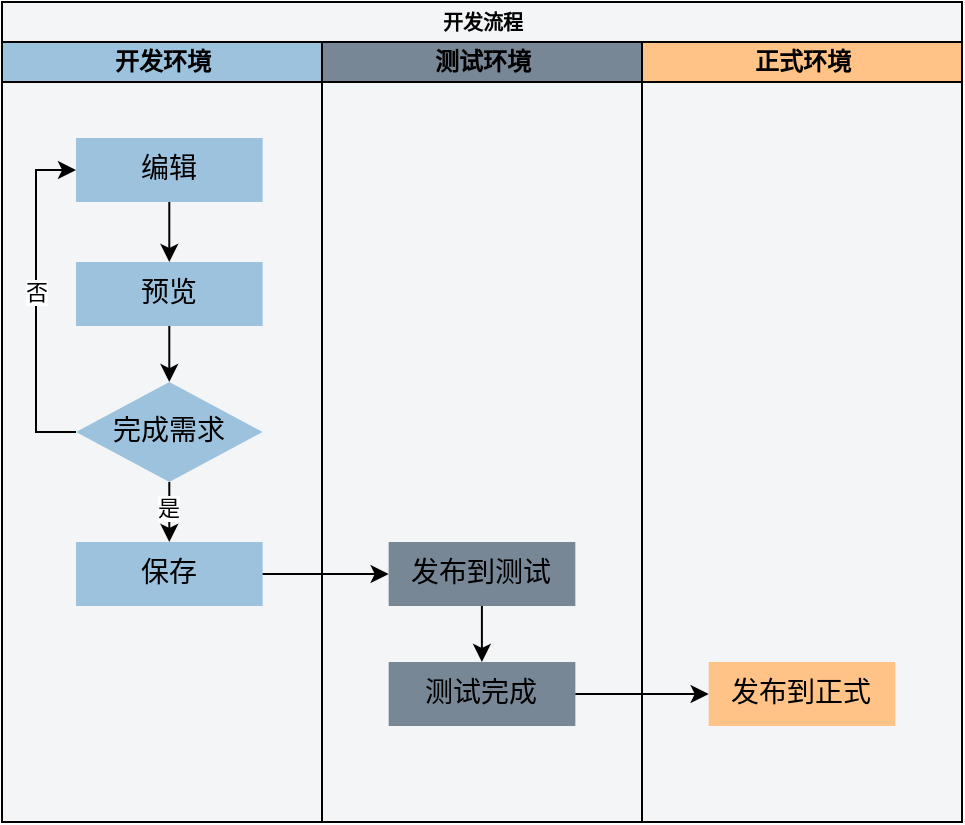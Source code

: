 <mxfile version="24.6.4" type="github">
  <diagram name="Page-1" id="74e2e168-ea6b-b213-b513-2b3c1d86103e">
    <mxGraphModel dx="956" dy="523" grid="1" gridSize="10" guides="1" tooltips="1" connect="1" arrows="1" fold="1" page="1" pageScale="1" pageWidth="850" pageHeight="1100" background="none" math="0" shadow="0">
      <root>
        <mxCell id="0" />
        <mxCell id="1" parent="0" />
        <mxCell id="77e6c97f196da883-1" value="&lt;font style=&quot;font-size: 10px;&quot;&gt;开发流程&lt;/font&gt;" style="swimlane;html=1;childLayout=stackLayout;startSize=20;rounded=0;shadow=0;labelBackgroundColor=none;strokeWidth=1;fontFamily=Verdana;fontSize=8;align=center;fillColor=#f3f5f7;strokeColor=default;swimlaneFillColor=#f3f5f7;" parent="1" vertex="1">
          <mxGeometry x="70" y="40" width="480" height="410" as="geometry">
            <mxRectangle x="70" y="40" width="70" height="20" as="alternateBounds" />
          </mxGeometry>
        </mxCell>
        <mxCell id="77e6c97f196da883-2" value="&lt;font style=&quot;font-size: 12px;&quot;&gt;开发环境&lt;/font&gt;" style="swimlane;html=1;startSize=20;fillColor=#9DC2DE;" parent="77e6c97f196da883-1" vertex="1">
          <mxGeometry y="20" width="160" height="390" as="geometry" />
        </mxCell>
        <mxCell id="YYDFMAxgsG2Qx_cfkvnm-2" value="" style="edgeStyle=orthogonalEdgeStyle;rounded=0;orthogonalLoop=1;jettySize=auto;html=1;" edge="1" parent="77e6c97f196da883-2" source="77e6c97f196da883-8" target="YYDFMAxgsG2Qx_cfkvnm-1">
          <mxGeometry relative="1" as="geometry" />
        </mxCell>
        <mxCell id="77e6c97f196da883-8" value="&lt;font style=&quot;font-size: 14px;&quot;&gt;编辑&lt;/font&gt;" style="rounded=0;whiteSpace=wrap;html=1;shadow=0;labelBackgroundColor=none;strokeWidth=1;fontFamily=Verdana;fontSize=8;align=center;strokeColor=none;fillColor=#9DC2DE;" parent="77e6c97f196da883-2" vertex="1">
          <mxGeometry x="37" y="48" width="93.33" height="32" as="geometry" />
        </mxCell>
        <mxCell id="YYDFMAxgsG2Qx_cfkvnm-5" value="" style="edgeStyle=orthogonalEdgeStyle;rounded=0;orthogonalLoop=1;jettySize=auto;html=1;" edge="1" parent="77e6c97f196da883-2" source="YYDFMAxgsG2Qx_cfkvnm-1" target="77e6c97f196da883-13">
          <mxGeometry relative="1" as="geometry" />
        </mxCell>
        <mxCell id="YYDFMAxgsG2Qx_cfkvnm-1" value="&lt;font style=&quot;font-size: 14px;&quot;&gt;预览&lt;/font&gt;" style="rounded=0;whiteSpace=wrap;html=1;shadow=0;labelBackgroundColor=none;strokeWidth=1;fontFamily=Verdana;fontSize=8;align=center;glass=0;strokeColor=none;fillColor=#9DC2DE;" vertex="1" parent="77e6c97f196da883-2">
          <mxGeometry x="37" y="110" width="93.33" height="32" as="geometry" />
        </mxCell>
        <mxCell id="YYDFMAxgsG2Qx_cfkvnm-7" value="" style="edgeStyle=orthogonalEdgeStyle;rounded=0;orthogonalLoop=1;jettySize=auto;html=1;entryX=0.5;entryY=0;entryDx=0;entryDy=0;" edge="1" parent="77e6c97f196da883-2" source="77e6c97f196da883-13" target="dNjiUNZJLr1TQURcCVdI-1">
          <mxGeometry relative="1" as="geometry">
            <mxPoint x="84" y="250" as="targetPoint" />
          </mxGeometry>
        </mxCell>
        <mxCell id="YYDFMAxgsG2Qx_cfkvnm-9" value="是" style="edgeLabel;html=1;align=center;verticalAlign=middle;resizable=0;points=[];" vertex="1" connectable="0" parent="YYDFMAxgsG2Qx_cfkvnm-7">
          <mxGeometry x="-0.161" y="-1" relative="1" as="geometry">
            <mxPoint as="offset" />
          </mxGeometry>
        </mxCell>
        <mxCell id="YYDFMAxgsG2Qx_cfkvnm-10" style="edgeStyle=orthogonalEdgeStyle;rounded=0;orthogonalLoop=1;jettySize=auto;html=1;exitX=0;exitY=0.5;exitDx=0;exitDy=0;entryX=0;entryY=0.5;entryDx=0;entryDy=0;" edge="1" parent="77e6c97f196da883-2" source="77e6c97f196da883-13" target="77e6c97f196da883-8">
          <mxGeometry relative="1" as="geometry" />
        </mxCell>
        <mxCell id="YYDFMAxgsG2Qx_cfkvnm-11" value="否" style="edgeLabel;html=1;align=center;verticalAlign=middle;resizable=0;points=[];" vertex="1" connectable="0" parent="YYDFMAxgsG2Qx_cfkvnm-10">
          <mxGeometry x="0.056" relative="1" as="geometry">
            <mxPoint as="offset" />
          </mxGeometry>
        </mxCell>
        <mxCell id="77e6c97f196da883-13" value="&lt;font style=&quot;font-size: 14px;&quot;&gt;完成需求&lt;/font&gt;" style="rhombus;whiteSpace=wrap;html=1;rounded=0;shadow=0;labelBackgroundColor=none;strokeWidth=1;fontFamily=Verdana;fontSize=8;align=center;strokeColor=none;fillColor=#9DC2DE;" parent="77e6c97f196da883-2" vertex="1">
          <mxGeometry x="37" y="170" width="93.33" height="50" as="geometry" />
        </mxCell>
        <mxCell id="dNjiUNZJLr1TQURcCVdI-1" value="&lt;span style=&quot;font-size: 14px;&quot;&gt;保存&lt;/span&gt;" style="rounded=0;whiteSpace=wrap;html=1;shadow=0;labelBackgroundColor=none;strokeWidth=1;fontFamily=Verdana;fontSize=8;align=center;glass=0;strokeColor=none;fillColor=#9DC2DE;" vertex="1" parent="77e6c97f196da883-2">
          <mxGeometry x="37" y="250" width="93.33" height="32" as="geometry" />
        </mxCell>
        <mxCell id="77e6c97f196da883-3" value="测试环境" style="swimlane;html=1;startSize=20;fillColor=#788796;" parent="77e6c97f196da883-1" vertex="1">
          <mxGeometry x="160" y="20" width="160" height="390" as="geometry" />
        </mxCell>
        <mxCell id="dNjiUNZJLr1TQURcCVdI-5" value="" style="edgeStyle=orthogonalEdgeStyle;rounded=0;orthogonalLoop=1;jettySize=auto;html=1;" edge="1" parent="77e6c97f196da883-3" source="dNjiUNZJLr1TQURcCVdI-2" target="dNjiUNZJLr1TQURcCVdI-4">
          <mxGeometry relative="1" as="geometry" />
        </mxCell>
        <mxCell id="dNjiUNZJLr1TQURcCVdI-2" value="&lt;span style=&quot;font-size: 14px;&quot;&gt;发布到测试&lt;/span&gt;" style="rounded=0;whiteSpace=wrap;html=1;shadow=0;labelBackgroundColor=none;strokeWidth=1;fontFamily=Verdana;fontSize=8;align=center;glass=0;fillColor=#788796;strokeColor=none;" vertex="1" parent="77e6c97f196da883-3">
          <mxGeometry x="33.33" y="250" width="93.33" height="32" as="geometry" />
        </mxCell>
        <mxCell id="dNjiUNZJLr1TQURcCVdI-4" value="&lt;span style=&quot;font-size: 14px;&quot;&gt;测试完成&lt;/span&gt;" style="rounded=0;whiteSpace=wrap;html=1;shadow=0;labelBackgroundColor=none;strokeWidth=1;fontFamily=Verdana;fontSize=8;align=center;glass=0;strokeColor=none;fillColor=#788796;" vertex="1" parent="77e6c97f196da883-3">
          <mxGeometry x="33.34" y="310" width="93.33" height="32" as="geometry" />
        </mxCell>
        <mxCell id="77e6c97f196da883-4" value="正式环境" style="swimlane;html=1;startSize=20;fillColor=#FFC387;" parent="77e6c97f196da883-1" vertex="1">
          <mxGeometry x="320" y="20" width="160" height="390" as="geometry" />
        </mxCell>
        <mxCell id="dNjiUNZJLr1TQURcCVdI-6" value="&lt;span style=&quot;font-size: 14px;&quot;&gt;发布到正式&lt;/span&gt;" style="rounded=0;whiteSpace=wrap;html=1;shadow=0;labelBackgroundColor=none;strokeWidth=1;fontFamily=Verdana;fontSize=8;align=center;glass=0;strokeColor=none;fillColor=#FFC387;" vertex="1" parent="77e6c97f196da883-4">
          <mxGeometry x="33.34" y="310" width="93.33" height="32" as="geometry" />
        </mxCell>
        <mxCell id="dNjiUNZJLr1TQURcCVdI-3" value="" style="edgeStyle=orthogonalEdgeStyle;rounded=0;orthogonalLoop=1;jettySize=auto;html=1;" edge="1" parent="77e6c97f196da883-1" source="dNjiUNZJLr1TQURcCVdI-1" target="dNjiUNZJLr1TQURcCVdI-2">
          <mxGeometry relative="1" as="geometry" />
        </mxCell>
        <mxCell id="dNjiUNZJLr1TQURcCVdI-7" value="" style="edgeStyle=orthogonalEdgeStyle;rounded=0;orthogonalLoop=1;jettySize=auto;html=1;" edge="1" parent="77e6c97f196da883-1" source="dNjiUNZJLr1TQURcCVdI-4" target="dNjiUNZJLr1TQURcCVdI-6">
          <mxGeometry relative="1" as="geometry" />
        </mxCell>
      </root>
    </mxGraphModel>
  </diagram>
</mxfile>
